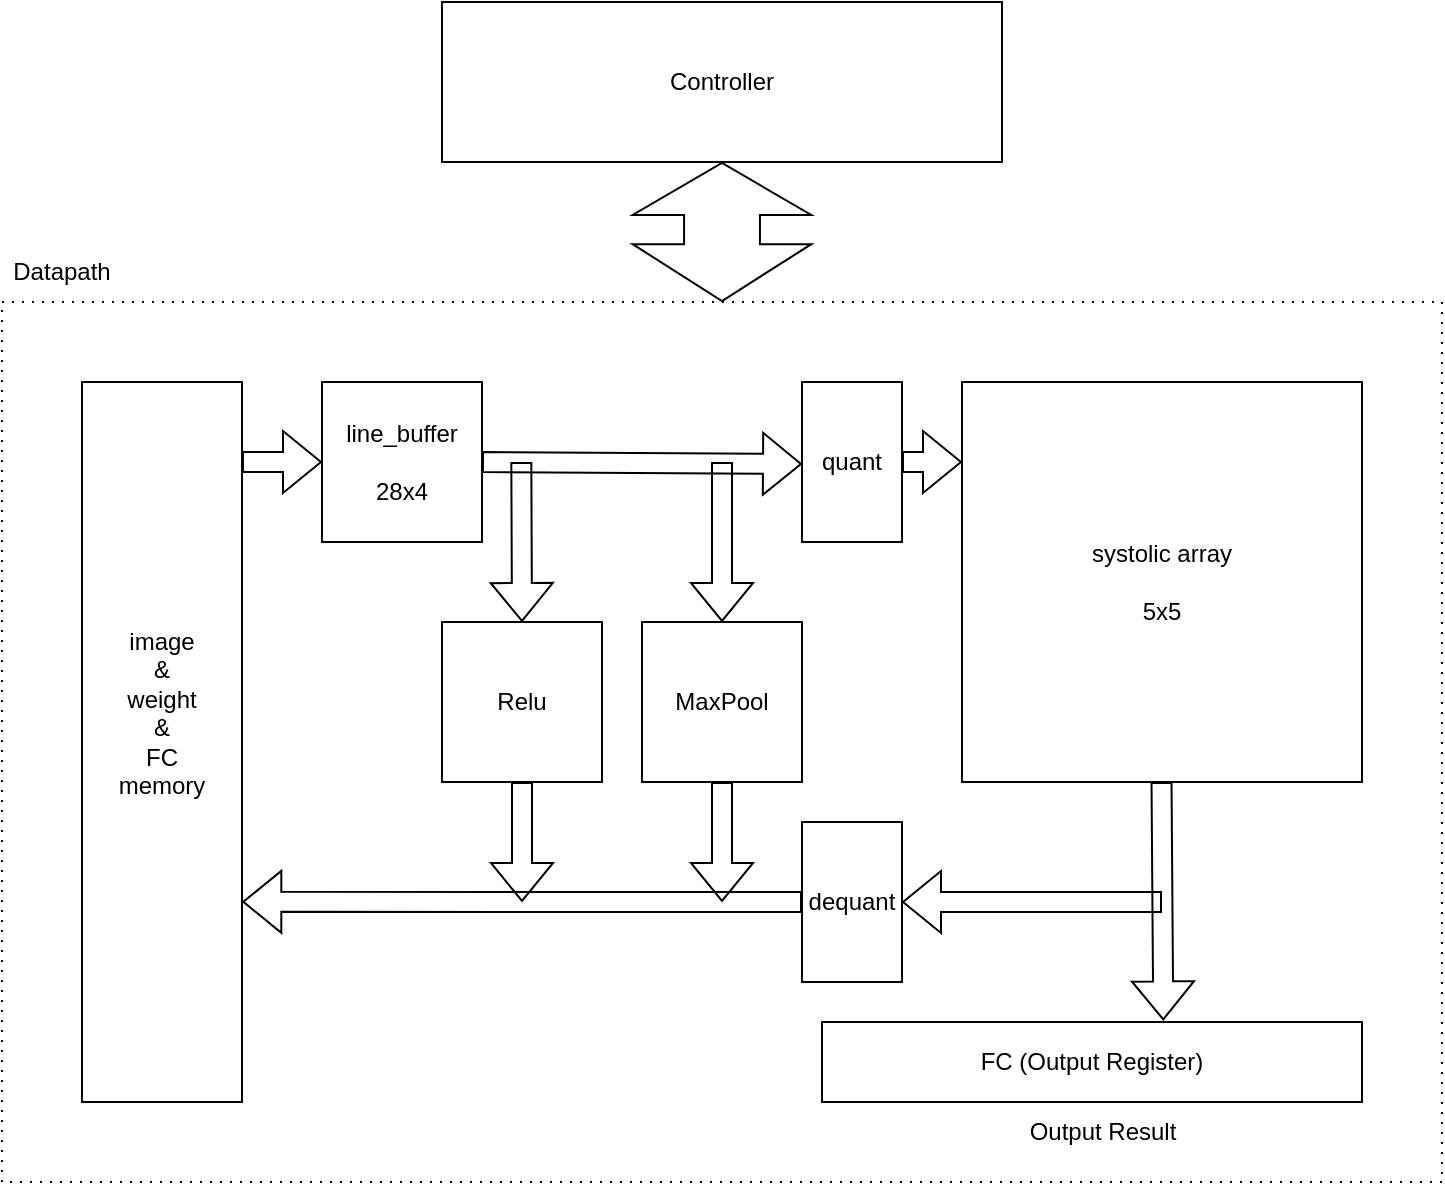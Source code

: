 <mxfile version="28.1.0">
  <diagram name="Page-1" id="xzClO7cJmwliFMf-_SYi">
    <mxGraphModel dx="792" dy="557" grid="1" gridSize="10" guides="1" tooltips="1" connect="1" arrows="1" fold="1" page="1" pageScale="1" pageWidth="3300" pageHeight="4681" math="0" shadow="0">
      <root>
        <mxCell id="0" />
        <mxCell id="1" parent="0" />
        <mxCell id="2QjoCw9Z01jg0YIHaSG_-22" value="" style="rounded=0;whiteSpace=wrap;html=1;dashed=1;dashPattern=1 4;" parent="1" vertex="1">
          <mxGeometry x="240" y="280" width="720" height="440" as="geometry" />
        </mxCell>
        <mxCell id="2QjoCw9Z01jg0YIHaSG_-1" value="&lt;div&gt;systolic array&lt;/div&gt;&lt;div&gt;&lt;br&gt;&lt;/div&gt;&lt;div&gt;5x5&lt;/div&gt;" style="whiteSpace=wrap;html=1;aspect=fixed;" parent="1" vertex="1">
          <mxGeometry x="720" y="320" width="200" height="200" as="geometry" />
        </mxCell>
        <mxCell id="2QjoCw9Z01jg0YIHaSG_-6" value="line_buffer&lt;div&gt;&lt;br&gt;&lt;/div&gt;&lt;div&gt;28x4&lt;/div&gt;" style="rounded=0;whiteSpace=wrap;html=1;" parent="1" vertex="1">
          <mxGeometry x="400" y="320" width="80" height="80" as="geometry" />
        </mxCell>
        <mxCell id="2QjoCw9Z01jg0YIHaSG_-7" value="image&lt;div&gt;&amp;amp;&lt;/div&gt;&lt;div&gt;weight&lt;/div&gt;&lt;div&gt;&amp;amp;&lt;/div&gt;&lt;div&gt;FC&lt;/div&gt;&lt;div&gt;memory&lt;/div&gt;&lt;div&gt;&lt;br&gt;&lt;/div&gt;&lt;div&gt;&lt;br&gt;&lt;/div&gt;" style="rounded=0;whiteSpace=wrap;html=1;" parent="1" vertex="1">
          <mxGeometry x="280" y="320" width="80" height="360" as="geometry" />
        </mxCell>
        <mxCell id="2QjoCw9Z01jg0YIHaSG_-8" value="MaxPool" style="whiteSpace=wrap;html=1;aspect=fixed;" parent="1" vertex="1">
          <mxGeometry x="560" y="440" width="80" height="80" as="geometry" />
        </mxCell>
        <mxCell id="2QjoCw9Z01jg0YIHaSG_-9" value="FC (Output Register)" style="rounded=0;whiteSpace=wrap;html=1;" parent="1" vertex="1">
          <mxGeometry x="650" y="640" width="270" height="40" as="geometry" />
        </mxCell>
        <mxCell id="2QjoCw9Z01jg0YIHaSG_-10" value="" style="shape=flexArrow;endArrow=classic;html=1;rounded=0;entryX=0;entryY=0.5;entryDx=0;entryDy=0;" parent="1" target="2QjoCw9Z01jg0YIHaSG_-6" edge="1">
          <mxGeometry width="50" height="50" relative="1" as="geometry">
            <mxPoint x="360" y="360" as="sourcePoint" />
            <mxPoint x="410" y="310" as="targetPoint" />
          </mxGeometry>
        </mxCell>
        <mxCell id="2QjoCw9Z01jg0YIHaSG_-11" value="" style="shape=flexArrow;endArrow=classic;html=1;rounded=0;exitX=1;exitY=0.5;exitDx=0;exitDy=0;" parent="1" source="2QjoCw9Z01jg0YIHaSG_-6" edge="1">
          <mxGeometry width="50" height="50" relative="1" as="geometry">
            <mxPoint x="560" y="360" as="sourcePoint" />
            <mxPoint x="640" y="361" as="targetPoint" />
          </mxGeometry>
        </mxCell>
        <mxCell id="2QjoCw9Z01jg0YIHaSG_-12" value="" style="shape=flexArrow;endArrow=classic;html=1;rounded=0;entryX=0.5;entryY=0;entryDx=0;entryDy=0;" parent="1" target="2QjoCw9Z01jg0YIHaSG_-8" edge="1">
          <mxGeometry width="50" height="50" relative="1" as="geometry">
            <mxPoint x="600" y="360" as="sourcePoint" />
            <mxPoint x="650" y="310" as="targetPoint" />
          </mxGeometry>
        </mxCell>
        <mxCell id="2QjoCw9Z01jg0YIHaSG_-13" value="" style="shape=flexArrow;endArrow=classic;html=1;rounded=0;entryX=1.002;entryY=0.722;entryDx=0;entryDy=0;exitX=0;exitY=0.5;exitDx=0;exitDy=0;entryPerimeter=0;" parent="1" target="2QjoCw9Z01jg0YIHaSG_-7" edge="1" source="rRLMVjHES0aRzE-1ohgc-5">
          <mxGeometry width="50" height="50" relative="1" as="geometry">
            <mxPoint x="650" y="560" as="sourcePoint" />
            <mxPoint x="505" y="480" as="targetPoint" />
          </mxGeometry>
        </mxCell>
        <mxCell id="2QjoCw9Z01jg0YIHaSG_-14" value="" style="shape=flexArrow;endArrow=classic;html=1;rounded=0;exitX=0.5;exitY=1;exitDx=0;exitDy=0;" parent="1" edge="1" source="2QjoCw9Z01jg0YIHaSG_-8">
          <mxGeometry width="50" height="50" relative="1" as="geometry">
            <mxPoint x="599.76" y="520" as="sourcePoint" />
            <mxPoint x="600" y="580" as="targetPoint" />
          </mxGeometry>
        </mxCell>
        <mxCell id="2QjoCw9Z01jg0YIHaSG_-15" value="" style="shape=flexArrow;endArrow=classic;html=1;rounded=0;entryX=0.632;entryY=-0.02;entryDx=0;entryDy=0;entryPerimeter=0;" parent="1" target="2QjoCw9Z01jg0YIHaSG_-9" edge="1">
          <mxGeometry width="50" height="50" relative="1" as="geometry">
            <mxPoint x="819.76" y="520" as="sourcePoint" />
            <mxPoint x="819.76" y="560" as="targetPoint" />
          </mxGeometry>
        </mxCell>
        <mxCell id="2QjoCw9Z01jg0YIHaSG_-18" value="Output Result" style="text;html=1;align=center;verticalAlign=middle;resizable=0;points=[];autosize=1;strokeColor=none;fillColor=none;" parent="1" vertex="1">
          <mxGeometry x="740" y="680" width="100" height="30" as="geometry" />
        </mxCell>
        <mxCell id="2QjoCw9Z01jg0YIHaSG_-19" value="Relu" style="whiteSpace=wrap;html=1;aspect=fixed;" parent="1" vertex="1">
          <mxGeometry x="460" y="440" width="80" height="80" as="geometry" />
        </mxCell>
        <mxCell id="2QjoCw9Z01jg0YIHaSG_-20" value="" style="shape=flexArrow;endArrow=classic;html=1;rounded=0;entryX=0.5;entryY=0;entryDx=0;entryDy=0;" parent="1" edge="1" target="2QjoCw9Z01jg0YIHaSG_-19">
          <mxGeometry width="50" height="50" relative="1" as="geometry">
            <mxPoint x="499.66" y="360" as="sourcePoint" />
            <mxPoint x="500" y="430" as="targetPoint" />
          </mxGeometry>
        </mxCell>
        <mxCell id="2QjoCw9Z01jg0YIHaSG_-21" value="" style="shape=flexArrow;endArrow=classic;html=1;rounded=0;exitX=0.5;exitY=1;exitDx=0;exitDy=0;" parent="1" edge="1" source="2QjoCw9Z01jg0YIHaSG_-19">
          <mxGeometry width="50" height="50" relative="1" as="geometry">
            <mxPoint x="499.66" y="520" as="sourcePoint" />
            <mxPoint x="500" y="580" as="targetPoint" />
          </mxGeometry>
        </mxCell>
        <mxCell id="2QjoCw9Z01jg0YIHaSG_-23" value="Controller" style="rounded=0;whiteSpace=wrap;html=1;" parent="1" vertex="1">
          <mxGeometry x="460" y="130" width="280" height="80" as="geometry" />
        </mxCell>
        <mxCell id="2QjoCw9Z01jg0YIHaSG_-25" value="" style="shape=flexArrow;endArrow=classic;startArrow=classic;html=1;rounded=0;entryX=0.5;entryY=1;entryDx=0;entryDy=0;width=37.931;startSize=9.138;startWidth=50.392;endWidth=50.392;endSize=8.333;" parent="1" target="2QjoCw9Z01jg0YIHaSG_-23" edge="1">
          <mxGeometry width="100" height="100" relative="1" as="geometry">
            <mxPoint x="600" y="280" as="sourcePoint" />
            <mxPoint x="760" y="190" as="targetPoint" />
          </mxGeometry>
        </mxCell>
        <mxCell id="2QjoCw9Z01jg0YIHaSG_-26" value="Datapath" style="text;html=1;align=center;verticalAlign=middle;whiteSpace=wrap;rounded=0;" parent="1" vertex="1">
          <mxGeometry x="240" y="250" width="60" height="30" as="geometry" />
        </mxCell>
        <mxCell id="rRLMVjHES0aRzE-1ohgc-1" value="quant" style="rounded=0;whiteSpace=wrap;html=1;" vertex="1" parent="1">
          <mxGeometry x="640" y="320" width="50" height="80" as="geometry" />
        </mxCell>
        <mxCell id="rRLMVjHES0aRzE-1ohgc-2" value="" style="shape=flexArrow;endArrow=classic;html=1;rounded=0;" edge="1" parent="1">
          <mxGeometry width="50" height="50" relative="1" as="geometry">
            <mxPoint x="690" y="360" as="sourcePoint" />
            <mxPoint x="720" y="360" as="targetPoint" />
          </mxGeometry>
        </mxCell>
        <mxCell id="rRLMVjHES0aRzE-1ohgc-5" value="dequant" style="rounded=0;whiteSpace=wrap;html=1;" vertex="1" parent="1">
          <mxGeometry x="640" y="540" width="50" height="80" as="geometry" />
        </mxCell>
        <mxCell id="rRLMVjHES0aRzE-1ohgc-6" value="" style="shape=flexArrow;endArrow=classic;html=1;rounded=0;entryX=1;entryY=0.5;entryDx=0;entryDy=0;" edge="1" parent="1" target="rRLMVjHES0aRzE-1ohgc-5">
          <mxGeometry width="50" height="50" relative="1" as="geometry">
            <mxPoint x="820" y="580" as="sourcePoint" />
            <mxPoint x="700" y="559.71" as="targetPoint" />
          </mxGeometry>
        </mxCell>
        <mxCell id="rRLMVjHES0aRzE-1ohgc-8" style="edgeStyle=orthogonalEdgeStyle;rounded=0;orthogonalLoop=1;jettySize=auto;html=1;exitX=0.5;exitY=1;exitDx=0;exitDy=0;" edge="1" parent="1" source="2QjoCw9Z01jg0YIHaSG_-22" target="2QjoCw9Z01jg0YIHaSG_-22">
          <mxGeometry relative="1" as="geometry" />
        </mxCell>
      </root>
    </mxGraphModel>
  </diagram>
</mxfile>

